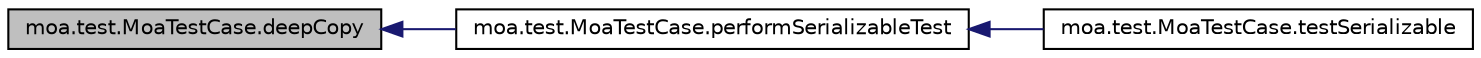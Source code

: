 digraph G
{
  edge [fontname="Helvetica",fontsize="10",labelfontname="Helvetica",labelfontsize="10"];
  node [fontname="Helvetica",fontsize="10",shape=record];
  rankdir=LR;
  Node1 [label="moa.test.MoaTestCase.deepCopy",height=0.2,width=0.4,color="black", fillcolor="grey75", style="filled" fontcolor="black"];
  Node1 -> Node2 [dir=back,color="midnightblue",fontsize="10",style="solid",fontname="Helvetica"];
  Node2 [label="moa.test.MoaTestCase.performSerializableTest",height=0.2,width=0.4,color="black", fillcolor="white", style="filled",URL="$classmoa_1_1test_1_1MoaTestCase.html#aa1e4f2f9e86cb4bcc10142007d1508ed",tooltip="Performs a serializable test on the given class."];
  Node2 -> Node3 [dir=back,color="midnightblue",fontsize="10",style="solid",fontname="Helvetica"];
  Node3 [label="moa.test.MoaTestCase.testSerializable",height=0.2,width=0.4,color="black", fillcolor="white", style="filled",URL="$classmoa_1_1test_1_1MoaTestCase.html#ac8f40c9d5cc010e571e7c0c8ced7432d",tooltip="For classes (with default constructor) that are serializable, are tested whether..."];
}
